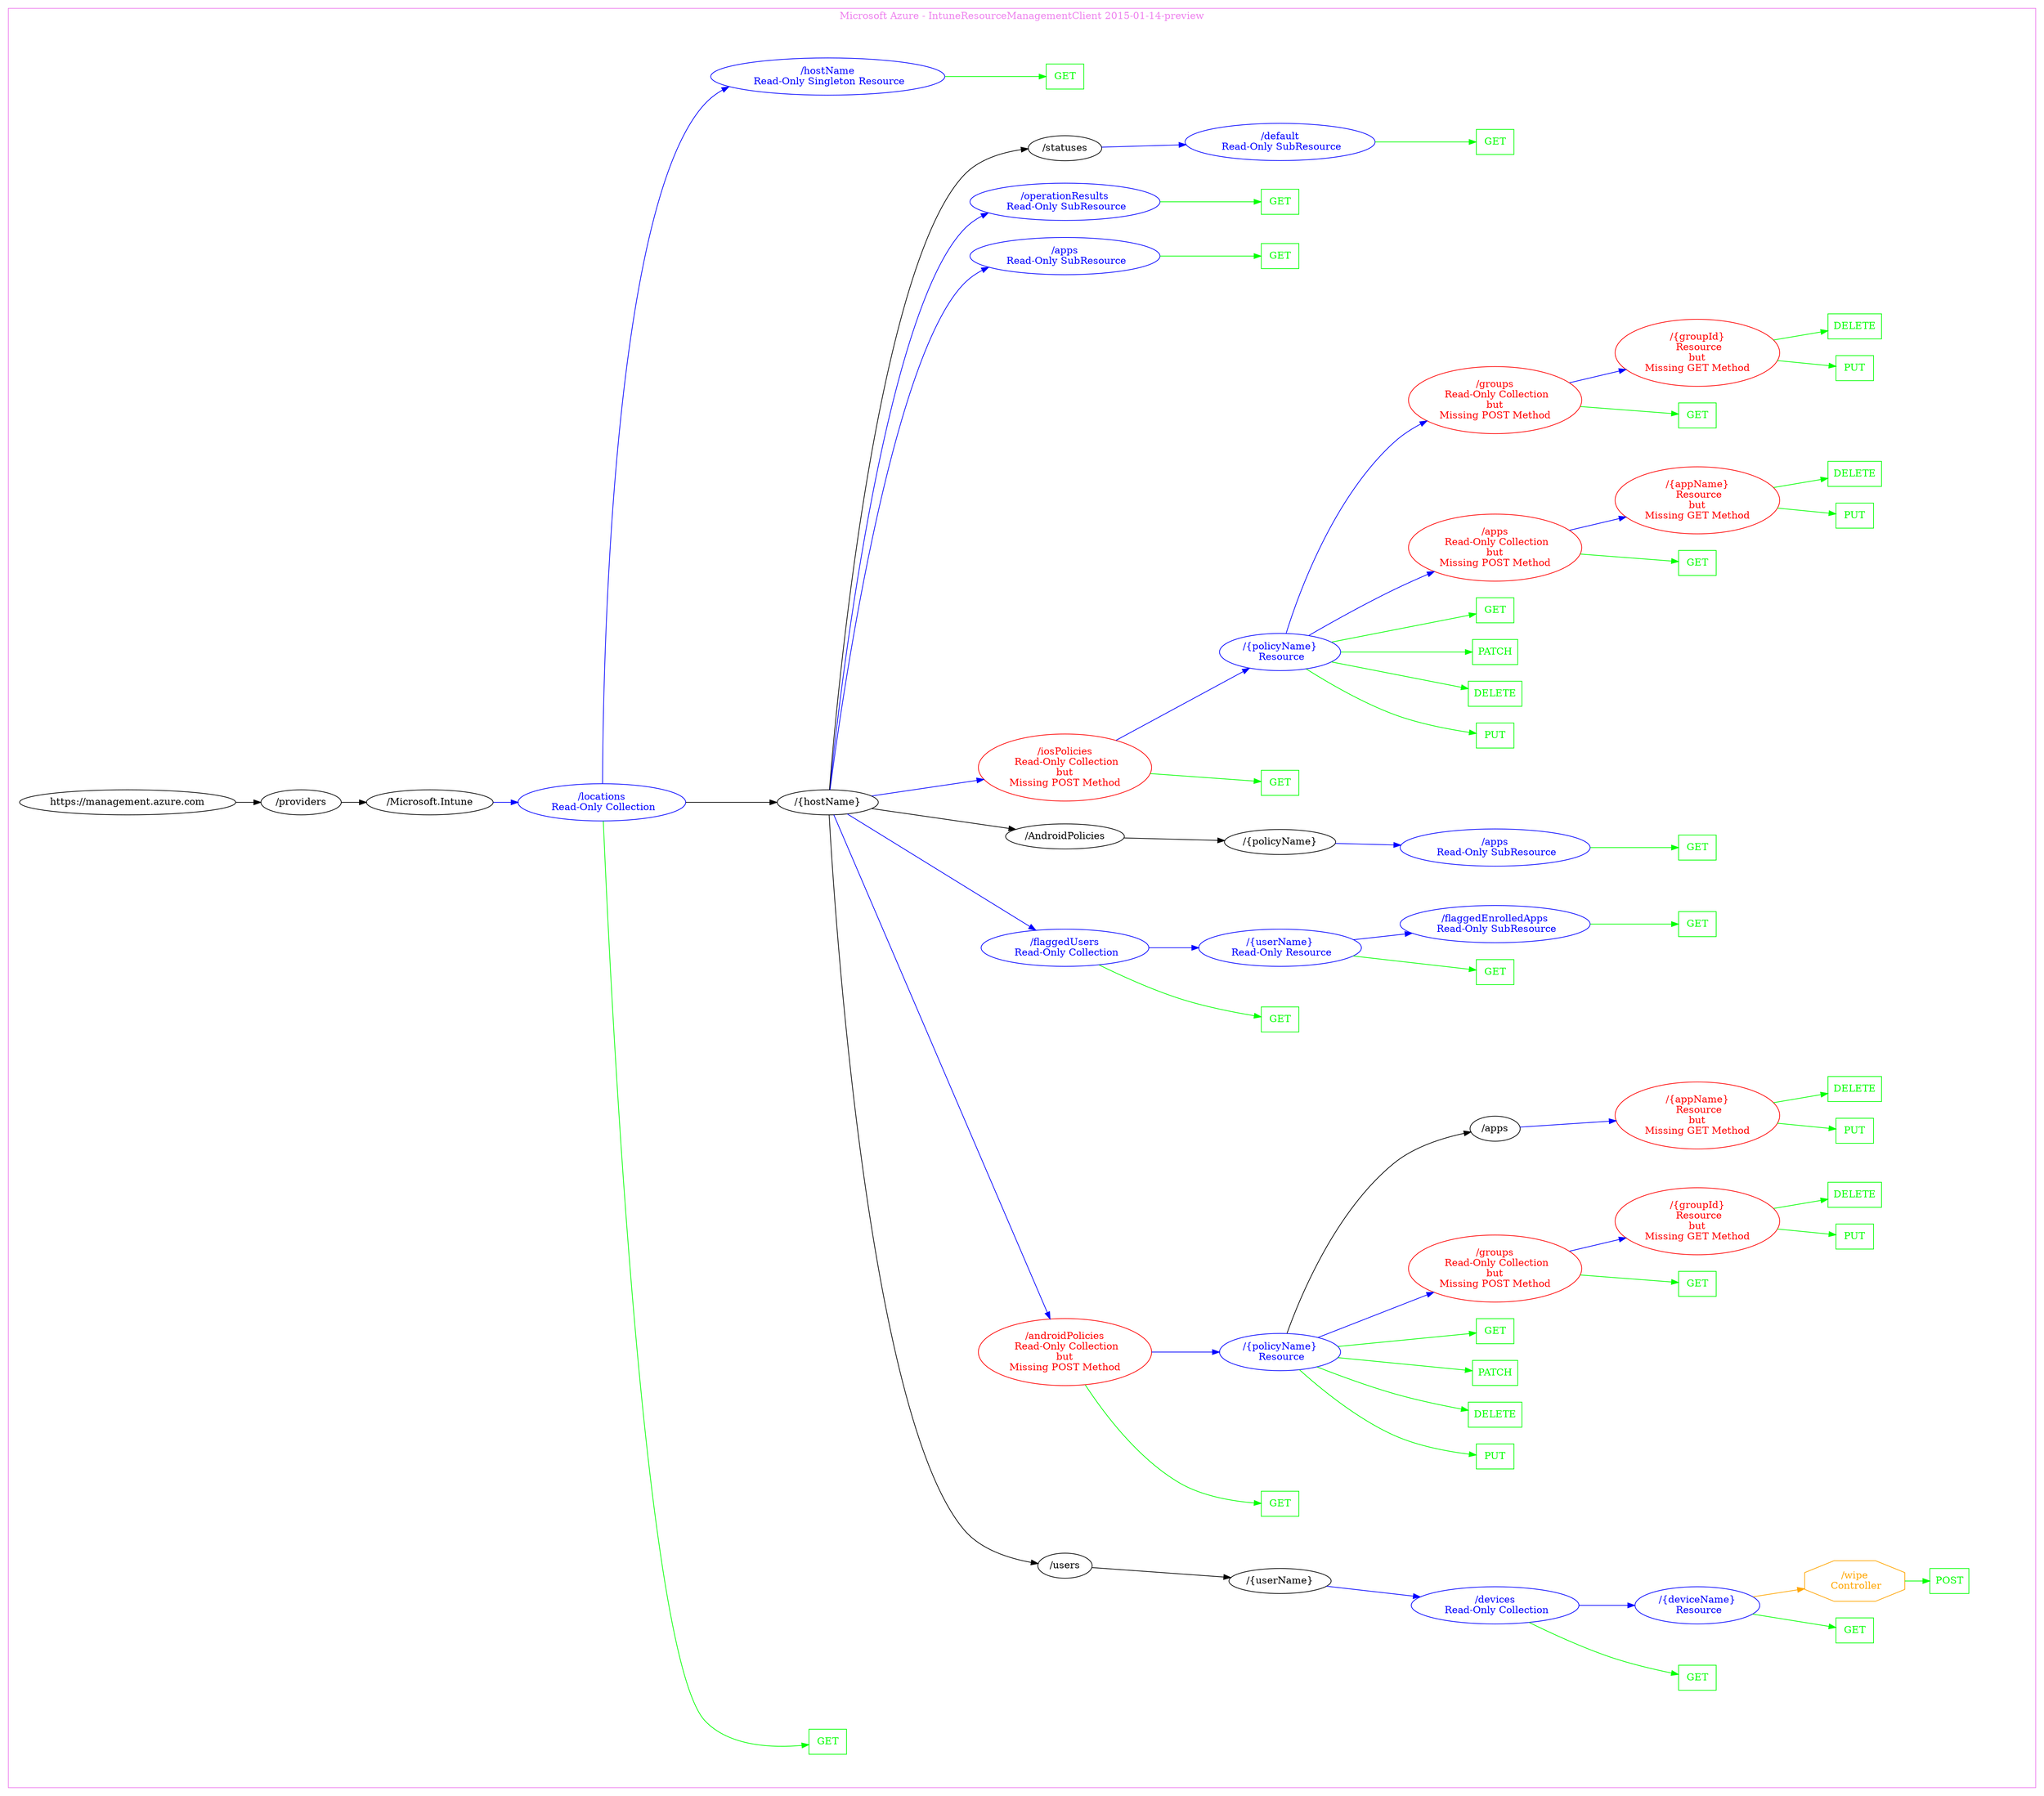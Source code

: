 digraph Cloud_Computing_REST_API {
rankdir="LR";
subgraph cluster_0 {
label="Microsoft Azure - IntuneResourceManagementClient 2015-01-14-preview"
color=violet
fontcolor=violet
subgraph cluster_1 {
label=""
color=white
fontcolor=white
node1 [label="https://management.azure.com", shape="ellipse", color="black", fontcolor="black"]
node1 -> node2 [color="black", fontcolor="black"]
subgraph cluster_2 {
label=""
color=white
fontcolor=white
node2 [label="/providers", shape="ellipse", color="black", fontcolor="black"]
node2 -> node3 [color="black", fontcolor="black"]
subgraph cluster_3 {
label=""
color=white
fontcolor=white
node3 [label="/Microsoft.Intune", shape="ellipse", color="black", fontcolor="black"]
node3 -> node4 [color="blue", fontcolor="blue"]
subgraph cluster_4 {
label=""
color=white
fontcolor=white
node4 [label="/locations\n Read-Only Collection", shape="ellipse", color="blue", fontcolor="blue"]
node4 -> node5 [color="green", fontcolor="green"]
subgraph cluster_5 {
label=""
color=white
fontcolor=white
node5 [label="GET", shape="box", color="green", fontcolor="green"]
}
node4 -> node6 [color="black", fontcolor="black"]
subgraph cluster_6 {
label=""
color=white
fontcolor=white
node6 [label="/{hostName}", shape="ellipse", color="black", fontcolor="black"]
node6 -> node7 [color="black", fontcolor="black"]
subgraph cluster_7 {
label=""
color=white
fontcolor=white
node7 [label="/users", shape="ellipse", color="black", fontcolor="black"]
node7 -> node8 [color="black", fontcolor="black"]
subgraph cluster_8 {
label=""
color=white
fontcolor=white
node8 [label="/{userName}", shape="ellipse", color="black", fontcolor="black"]
node8 -> node9 [color="blue", fontcolor="blue"]
subgraph cluster_9 {
label=""
color=white
fontcolor=white
node9 [label="/devices\n Read-Only Collection", shape="ellipse", color="blue", fontcolor="blue"]
node9 -> node10 [color="green", fontcolor="green"]
subgraph cluster_10 {
label=""
color=white
fontcolor=white
node10 [label="GET", shape="box", color="green", fontcolor="green"]
}
node9 -> node11 [color="blue", fontcolor="blue"]
subgraph cluster_11 {
label=""
color=white
fontcolor=white
node11 [label="/{deviceName}\n Resource", shape="ellipse", color="blue", fontcolor="blue"]
node11 -> node12 [color="green", fontcolor="green"]
subgraph cluster_12 {
label=""
color=white
fontcolor=white
node12 [label="GET", shape="box", color="green", fontcolor="green"]
}
node11 -> node13 [color="orange", fontcolor="orange"]
subgraph cluster_13 {
label=""
color=white
fontcolor=white
node13 [label="/wipe\n Controller", shape="octagon", color="orange", fontcolor="orange"]
node13 -> node14 [color="green", fontcolor="green"]
subgraph cluster_14 {
label=""
color=white
fontcolor=white
node14 [label="POST", shape="box", color="green", fontcolor="green"]
}
}
}
}
}
}
node6 -> node15 [color="blue", fontcolor="blue"]
subgraph cluster_15 {
label=""
color=white
fontcolor=white
node15 [label="/androidPolicies\n Read-Only Collection\nbut\nMissing POST Method", shape="ellipse", color="red", fontcolor="red"]
node15 -> node16 [color="green", fontcolor="green"]
subgraph cluster_16 {
label=""
color=white
fontcolor=white
node16 [label="GET", shape="box", color="green", fontcolor="green"]
}
node15 -> node17 [color="blue", fontcolor="blue"]
subgraph cluster_17 {
label=""
color=white
fontcolor=white
node17 [label="/{policyName}\n Resource", shape="ellipse", color="blue", fontcolor="blue"]
node17 -> node18 [color="green", fontcolor="green"]
subgraph cluster_18 {
label=""
color=white
fontcolor=white
node18 [label="PUT", shape="box", color="green", fontcolor="green"]
}
node17 -> node19 [color="green", fontcolor="green"]
subgraph cluster_19 {
label=""
color=white
fontcolor=white
node19 [label="DELETE", shape="box", color="green", fontcolor="green"]
}
node17 -> node20 [color="green", fontcolor="green"]
subgraph cluster_20 {
label=""
color=white
fontcolor=white
node20 [label="PATCH", shape="box", color="green", fontcolor="green"]
}
node17 -> node21 [color="green", fontcolor="green"]
subgraph cluster_21 {
label=""
color=white
fontcolor=white
node21 [label="GET", shape="box", color="green", fontcolor="green"]
}
node17 -> node22 [color="blue", fontcolor="blue"]
subgraph cluster_22 {
label=""
color=white
fontcolor=white
node22 [label="/groups\n Read-Only Collection\nbut\nMissing POST Method", shape="ellipse", color="red", fontcolor="red"]
node22 -> node23 [color="green", fontcolor="green"]
subgraph cluster_23 {
label=""
color=white
fontcolor=white
node23 [label="GET", shape="box", color="green", fontcolor="green"]
}
node22 -> node24 [color="blue", fontcolor="blue"]
subgraph cluster_24 {
label=""
color=white
fontcolor=white
node24 [label="/{groupId}\n Resource\nbut\nMissing GET Method", shape="ellipse", color="red", fontcolor="red"]
node24 -> node25 [color="green", fontcolor="green"]
subgraph cluster_25 {
label=""
color=white
fontcolor=white
node25 [label="PUT", shape="box", color="green", fontcolor="green"]
}
node24 -> node26 [color="green", fontcolor="green"]
subgraph cluster_26 {
label=""
color=white
fontcolor=white
node26 [label="DELETE", shape="box", color="green", fontcolor="green"]
}
}
}
node17 -> node27 [color="black", fontcolor="black"]
subgraph cluster_27 {
label=""
color=white
fontcolor=white
node27 [label="/apps", shape="ellipse", color="black", fontcolor="black"]
node27 -> node28 [color="blue", fontcolor="blue"]
subgraph cluster_28 {
label=""
color=white
fontcolor=white
node28 [label="/{appName}\n Resource\nbut\nMissing GET Method", shape="ellipse", color="red", fontcolor="red"]
node28 -> node29 [color="green", fontcolor="green"]
subgraph cluster_29 {
label=""
color=white
fontcolor=white
node29 [label="PUT", shape="box", color="green", fontcolor="green"]
}
node28 -> node30 [color="green", fontcolor="green"]
subgraph cluster_30 {
label=""
color=white
fontcolor=white
node30 [label="DELETE", shape="box", color="green", fontcolor="green"]
}
}
}
}
}
node6 -> node31 [color="blue", fontcolor="blue"]
subgraph cluster_31 {
label=""
color=white
fontcolor=white
node31 [label="/flaggedUsers\n Read-Only Collection", shape="ellipse", color="blue", fontcolor="blue"]
node31 -> node32 [color="green", fontcolor="green"]
subgraph cluster_32 {
label=""
color=white
fontcolor=white
node32 [label="GET", shape="box", color="green", fontcolor="green"]
}
node31 -> node33 [color="blue", fontcolor="blue"]
subgraph cluster_33 {
label=""
color=white
fontcolor=white
node33 [label="/{userName}\n Read-Only Resource", shape="ellipse", color="blue", fontcolor="blue"]
node33 -> node34 [color="green", fontcolor="green"]
subgraph cluster_34 {
label=""
color=white
fontcolor=white
node34 [label="GET", shape="box", color="green", fontcolor="green"]
}
node33 -> node35 [color="blue", fontcolor="blue"]
subgraph cluster_35 {
label=""
color=white
fontcolor=white
node35 [label="/flaggedEnrolledApps\n Read-Only SubResource", shape="ellipse", color="blue", fontcolor="blue"]
node35 -> node36 [color="green", fontcolor="green"]
subgraph cluster_36 {
label=""
color=white
fontcolor=white
node36 [label="GET", shape="box", color="green", fontcolor="green"]
}
}
}
}
node6 -> node37 [color="black", fontcolor="black"]
subgraph cluster_37 {
label=""
color=white
fontcolor=white
node37 [label="/AndroidPolicies", shape="ellipse", color="black", fontcolor="black"]
node37 -> node38 [color="black", fontcolor="black"]
subgraph cluster_38 {
label=""
color=white
fontcolor=white
node38 [label="/{policyName}", shape="ellipse", color="black", fontcolor="black"]
node38 -> node39 [color="blue", fontcolor="blue"]
subgraph cluster_39 {
label=""
color=white
fontcolor=white
node39 [label="/apps\n Read-Only SubResource", shape="ellipse", color="blue", fontcolor="blue"]
node39 -> node40 [color="green", fontcolor="green"]
subgraph cluster_40 {
label=""
color=white
fontcolor=white
node40 [label="GET", shape="box", color="green", fontcolor="green"]
}
}
}
}
node6 -> node41 [color="blue", fontcolor="blue"]
subgraph cluster_41 {
label=""
color=white
fontcolor=white
node41 [label="/iosPolicies\n Read-Only Collection\nbut\nMissing POST Method", shape="ellipse", color="red", fontcolor="red"]
node41 -> node42 [color="green", fontcolor="green"]
subgraph cluster_42 {
label=""
color=white
fontcolor=white
node42 [label="GET", shape="box", color="green", fontcolor="green"]
}
node41 -> node43 [color="blue", fontcolor="blue"]
subgraph cluster_43 {
label=""
color=white
fontcolor=white
node43 [label="/{policyName}\n Resource", shape="ellipse", color="blue", fontcolor="blue"]
node43 -> node44 [color="green", fontcolor="green"]
subgraph cluster_44 {
label=""
color=white
fontcolor=white
node44 [label="PUT", shape="box", color="green", fontcolor="green"]
}
node43 -> node45 [color="green", fontcolor="green"]
subgraph cluster_45 {
label=""
color=white
fontcolor=white
node45 [label="DELETE", shape="box", color="green", fontcolor="green"]
}
node43 -> node46 [color="green", fontcolor="green"]
subgraph cluster_46 {
label=""
color=white
fontcolor=white
node46 [label="PATCH", shape="box", color="green", fontcolor="green"]
}
node43 -> node47 [color="green", fontcolor="green"]
subgraph cluster_47 {
label=""
color=white
fontcolor=white
node47 [label="GET", shape="box", color="green", fontcolor="green"]
}
node43 -> node48 [color="blue", fontcolor="blue"]
subgraph cluster_48 {
label=""
color=white
fontcolor=white
node48 [label="/apps\n Read-Only Collection\nbut\nMissing POST Method", shape="ellipse", color="red", fontcolor="red"]
node48 -> node49 [color="green", fontcolor="green"]
subgraph cluster_49 {
label=""
color=white
fontcolor=white
node49 [label="GET", shape="box", color="green", fontcolor="green"]
}
node48 -> node50 [color="blue", fontcolor="blue"]
subgraph cluster_50 {
label=""
color=white
fontcolor=white
node50 [label="/{appName}\n Resource\nbut\nMissing GET Method", shape="ellipse", color="red", fontcolor="red"]
node50 -> node51 [color="green", fontcolor="green"]
subgraph cluster_51 {
label=""
color=white
fontcolor=white
node51 [label="PUT", shape="box", color="green", fontcolor="green"]
}
node50 -> node52 [color="green", fontcolor="green"]
subgraph cluster_52 {
label=""
color=white
fontcolor=white
node52 [label="DELETE", shape="box", color="green", fontcolor="green"]
}
}
}
node43 -> node53 [color="blue", fontcolor="blue"]
subgraph cluster_53 {
label=""
color=white
fontcolor=white
node53 [label="/groups\n Read-Only Collection\nbut\nMissing POST Method", shape="ellipse", color="red", fontcolor="red"]
node53 -> node54 [color="green", fontcolor="green"]
subgraph cluster_54 {
label=""
color=white
fontcolor=white
node54 [label="GET", shape="box", color="green", fontcolor="green"]
}
node53 -> node55 [color="blue", fontcolor="blue"]
subgraph cluster_55 {
label=""
color=white
fontcolor=white
node55 [label="/{groupId}\n Resource\nbut\nMissing GET Method", shape="ellipse", color="red", fontcolor="red"]
node55 -> node56 [color="green", fontcolor="green"]
subgraph cluster_56 {
label=""
color=white
fontcolor=white
node56 [label="PUT", shape="box", color="green", fontcolor="green"]
}
node55 -> node57 [color="green", fontcolor="green"]
subgraph cluster_57 {
label=""
color=white
fontcolor=white
node57 [label="DELETE", shape="box", color="green", fontcolor="green"]
}
}
}
}
}
node6 -> node58 [color="blue", fontcolor="blue"]
subgraph cluster_58 {
label=""
color=white
fontcolor=white
node58 [label="/apps\n Read-Only SubResource", shape="ellipse", color="blue", fontcolor="blue"]
node58 -> node59 [color="green", fontcolor="green"]
subgraph cluster_59 {
label=""
color=white
fontcolor=white
node59 [label="GET", shape="box", color="green", fontcolor="green"]
}
}
node6 -> node60 [color="blue", fontcolor="blue"]
subgraph cluster_60 {
label=""
color=white
fontcolor=white
node60 [label="/operationResults\n Read-Only SubResource", shape="ellipse", color="blue", fontcolor="blue"]
node60 -> node61 [color="green", fontcolor="green"]
subgraph cluster_61 {
label=""
color=white
fontcolor=white
node61 [label="GET", shape="box", color="green", fontcolor="green"]
}
}
node6 -> node62 [color="black", fontcolor="black"]
subgraph cluster_62 {
label=""
color=white
fontcolor=white
node62 [label="/statuses", shape="ellipse", color="black", fontcolor="black"]
node62 -> node63 [color="blue", fontcolor="blue"]
subgraph cluster_63 {
label=""
color=white
fontcolor=white
node63 [label="/default\n Read-Only SubResource", shape="ellipse", color="blue", fontcolor="blue"]
node63 -> node64 [color="green", fontcolor="green"]
subgraph cluster_64 {
label=""
color=white
fontcolor=white
node64 [label="GET", shape="box", color="green", fontcolor="green"]
}
}
}
}
node4 -> node65 [color="blue", fontcolor="blue"]
subgraph cluster_65 {
label=""
color=white
fontcolor=white
node65 [label="/hostName\n Read-Only Singleton Resource", shape="ellipse", color="blue", fontcolor="blue"]
node65 -> node66 [color="green", fontcolor="green"]
subgraph cluster_66 {
label=""
color=white
fontcolor=white
node66 [label="GET", shape="box", color="green", fontcolor="green"]
}
}
}
}
}
}
}
}

